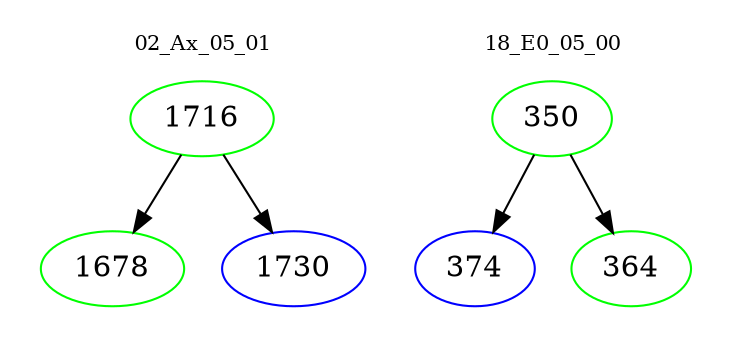 digraph{
subgraph cluster_0 {
color = white
label = "02_Ax_05_01";
fontsize=10;
T0_1716 [label="1716", color="green"]
T0_1716 -> T0_1678 [color="black"]
T0_1678 [label="1678", color="green"]
T0_1716 -> T0_1730 [color="black"]
T0_1730 [label="1730", color="blue"]
}
subgraph cluster_1 {
color = white
label = "18_E0_05_00";
fontsize=10;
T1_350 [label="350", color="green"]
T1_350 -> T1_374 [color="black"]
T1_374 [label="374", color="blue"]
T1_350 -> T1_364 [color="black"]
T1_364 [label="364", color="green"]
}
}
